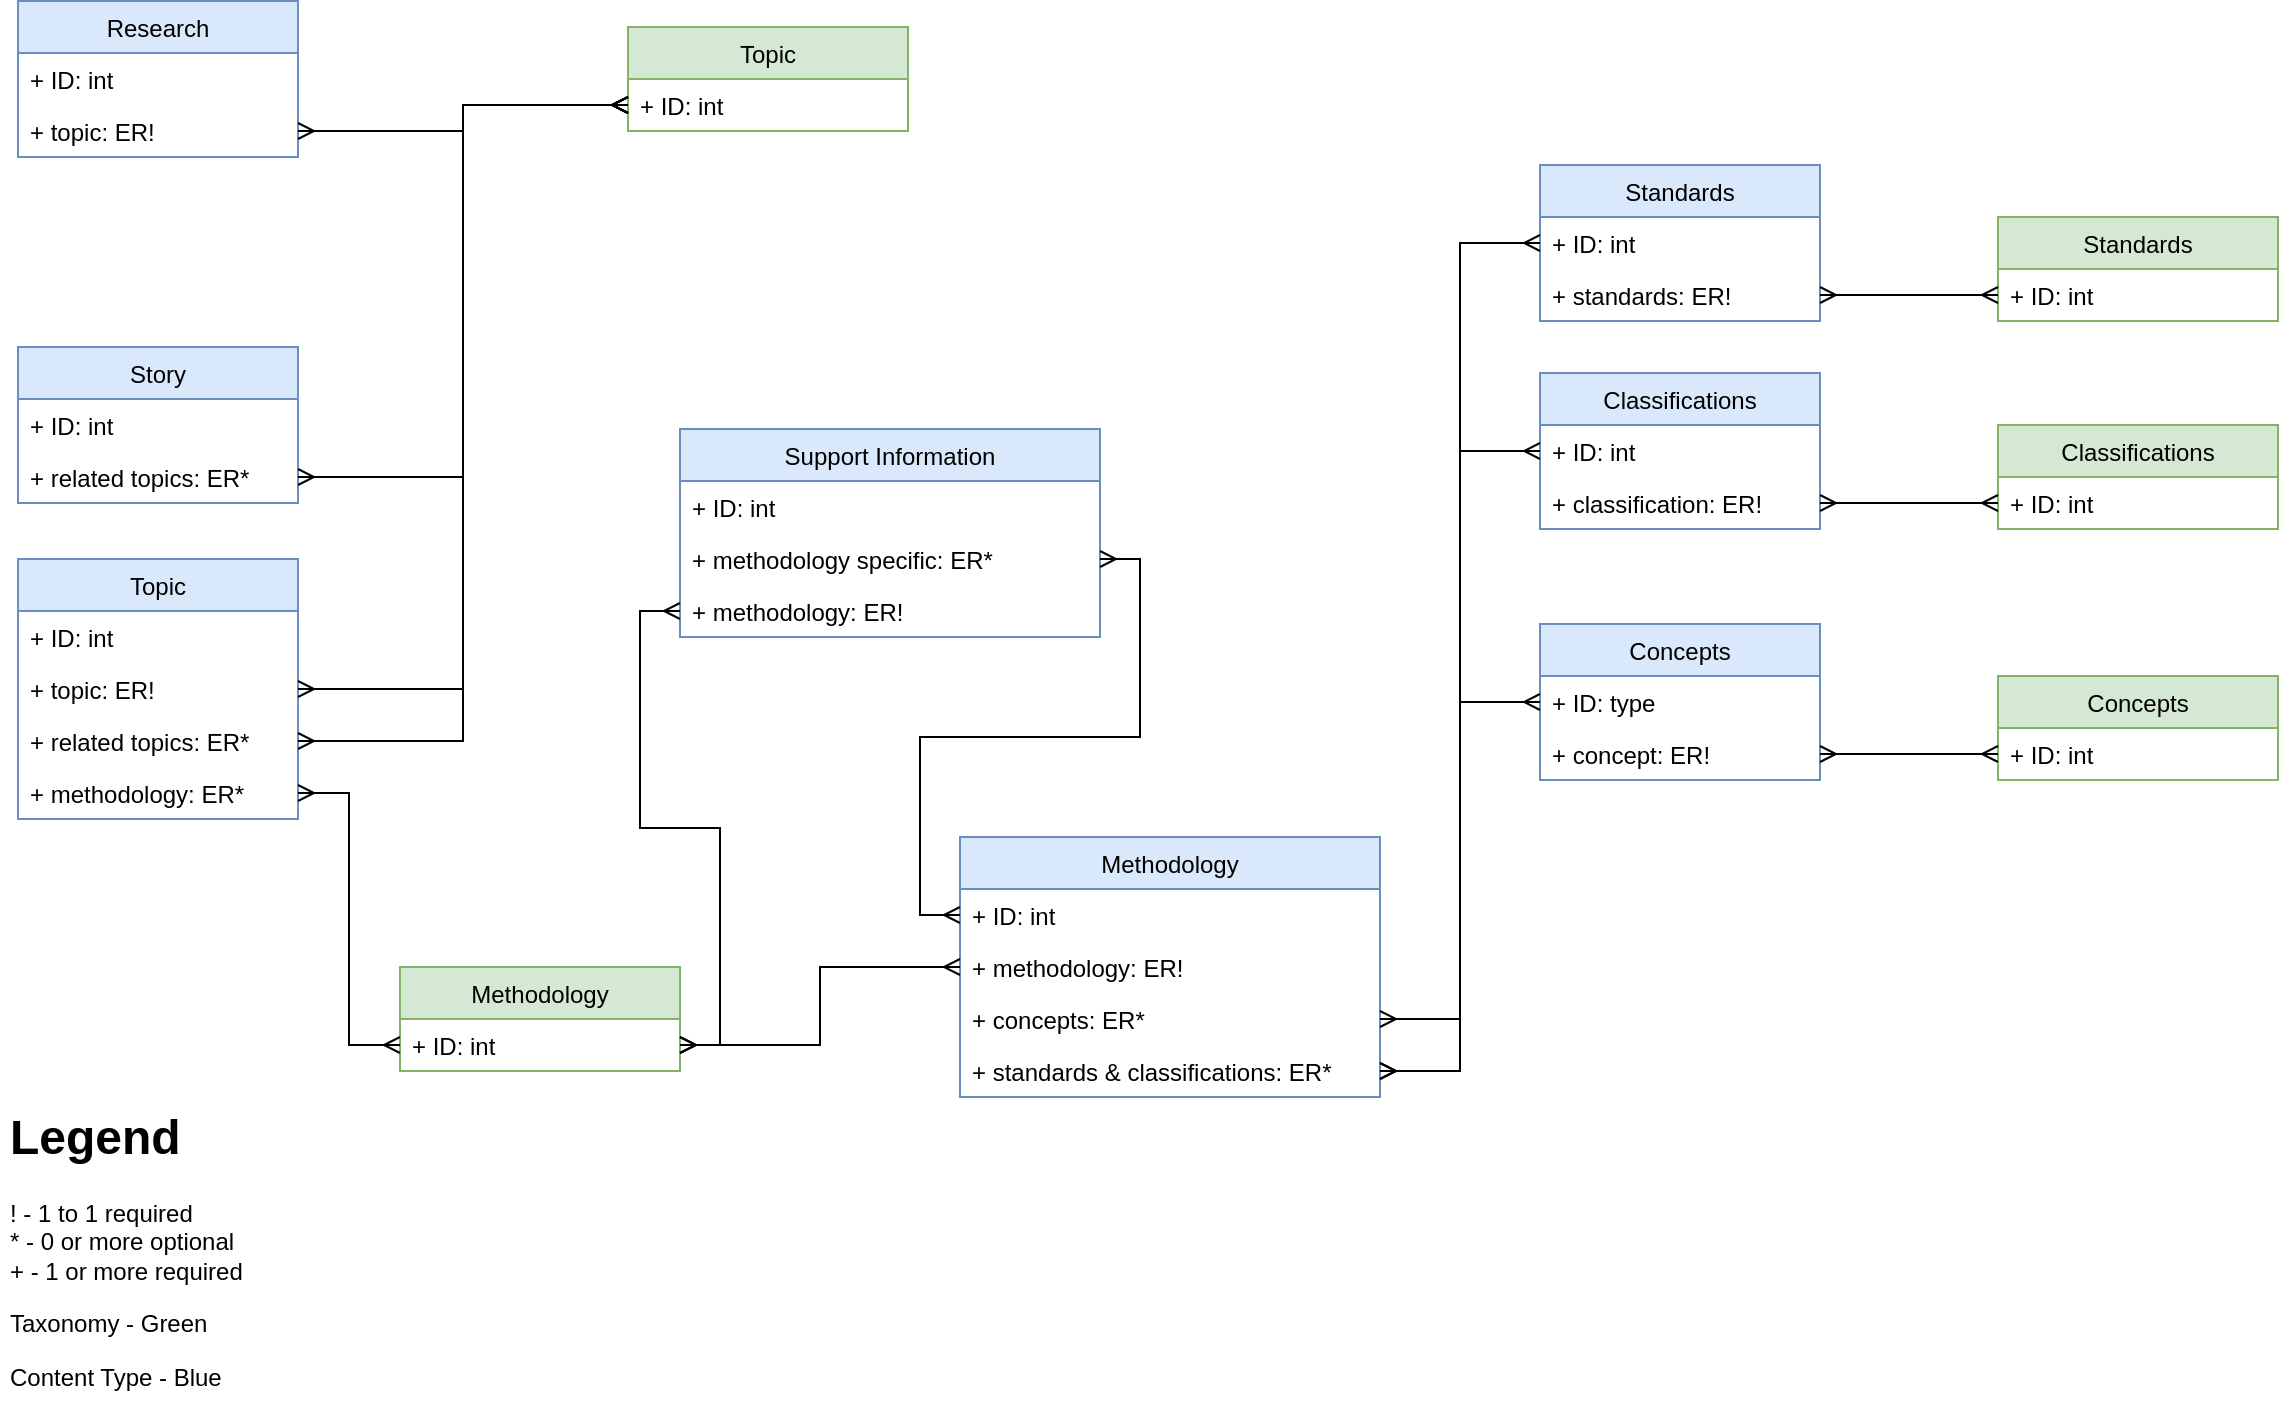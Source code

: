 <mxfile version="10.6.0" type="github"><diagram id="DFdjLmH--7BQ0OchgYfs" name="Page-1"><mxGraphModel dx="1394" dy="796" grid="1" gridSize="10" guides="1" tooltips="1" connect="1" arrows="1" fold="1" page="1" pageScale="1" pageWidth="1169" pageHeight="827" math="0" shadow="0"><root><mxCell id="0"/><mxCell id="1" parent="0"/><mxCell id="3SK7bCxew-deCFF26wQy-1" value="Topic" style="swimlane;fontStyle=0;childLayout=stackLayout;horizontal=1;startSize=26;fillColor=#d5e8d4;horizontalStack=0;resizeParent=1;resizeParentMax=0;resizeLast=0;collapsible=1;marginBottom=0;strokeColor=#82b366;" vertex="1" parent="1"><mxGeometry x="324" y="36.5" width="140" height="52" as="geometry"><mxRectangle x="60" y="40" width="60" height="26" as="alternateBounds"/></mxGeometry></mxCell><mxCell id="3SK7bCxew-deCFF26wQy-2" value="+ ID: int" style="text;strokeColor=none;fillColor=none;align=left;verticalAlign=top;spacingLeft=4;spacingRight=4;overflow=hidden;rotatable=0;points=[[0,0.5],[1,0.5]];portConstraint=eastwest;" vertex="1" parent="3SK7bCxew-deCFF26wQy-1"><mxGeometry y="26" width="140" height="26" as="geometry"/></mxCell><mxCell id="3SK7bCxew-deCFF26wQy-5" value="Methodology" style="swimlane;fontStyle=0;childLayout=stackLayout;horizontal=1;startSize=26;fillColor=#d5e8d4;horizontalStack=0;resizeParent=1;resizeParentMax=0;resizeLast=0;collapsible=1;marginBottom=0;strokeColor=#82b366;" vertex="1" parent="1"><mxGeometry x="210" y="506.5" width="140" height="52" as="geometry"><mxRectangle x="20" y="202" width="100" height="26" as="alternateBounds"/></mxGeometry></mxCell><mxCell id="3SK7bCxew-deCFF26wQy-6" value="+ ID: int" style="text;strokeColor=none;fillColor=none;align=left;verticalAlign=top;spacingLeft=4;spacingRight=4;overflow=hidden;rotatable=0;points=[[0,0.5],[1,0.5]];portConstraint=eastwest;" vertex="1" parent="3SK7bCxew-deCFF26wQy-5"><mxGeometry y="26" width="140" height="26" as="geometry"/></mxCell><mxCell id="3SK7bCxew-deCFF26wQy-9" value="Standards" style="swimlane;fontStyle=0;childLayout=stackLayout;horizontal=1;startSize=26;fillColor=#d5e8d4;horizontalStack=0;resizeParent=1;resizeParentMax=0;resizeLast=0;collapsible=1;marginBottom=0;strokeColor=#82b366;" vertex="1" parent="1"><mxGeometry x="1009" y="131.5" width="140" height="52" as="geometry"><mxRectangle x="650" y="312" width="90" height="26" as="alternateBounds"/></mxGeometry></mxCell><mxCell id="3SK7bCxew-deCFF26wQy-10" value="+ ID: int" style="text;strokeColor=none;fillColor=none;align=left;verticalAlign=top;spacingLeft=4;spacingRight=4;overflow=hidden;rotatable=0;points=[[0,0.5],[1,0.5]];portConstraint=eastwest;" vertex="1" parent="3SK7bCxew-deCFF26wQy-9"><mxGeometry y="26" width="140" height="26" as="geometry"/></mxCell><mxCell id="3SK7bCxew-deCFF26wQy-13" value="Classifications" style="swimlane;fontStyle=0;childLayout=stackLayout;horizontal=1;startSize=26;fillColor=#d5e8d4;horizontalStack=0;resizeParent=1;resizeParentMax=0;resizeLast=0;collapsible=1;marginBottom=0;strokeColor=#82b366;" vertex="1" parent="1"><mxGeometry x="1009" y="235.5" width="140" height="52" as="geometry"><mxRectangle x="1009" y="92.5" width="110" height="26" as="alternateBounds"/></mxGeometry></mxCell><mxCell id="3SK7bCxew-deCFF26wQy-14" value="+ ID: int" style="text;strokeColor=none;fillColor=none;align=left;verticalAlign=top;spacingLeft=4;spacingRight=4;overflow=hidden;rotatable=0;points=[[0,0.5],[1,0.5]];portConstraint=eastwest;" vertex="1" parent="3SK7bCxew-deCFF26wQy-13"><mxGeometry y="26" width="140" height="26" as="geometry"/></mxCell><mxCell id="3SK7bCxew-deCFF26wQy-17" value="Concepts" style="swimlane;fontStyle=0;childLayout=stackLayout;horizontal=1;startSize=26;fillColor=#d5e8d4;horizontalStack=0;resizeParent=1;resizeParentMax=0;resizeLast=0;collapsible=1;marginBottom=0;strokeColor=#82b366;" vertex="1" parent="1"><mxGeometry x="1009" y="361" width="140" height="52" as="geometry"><mxRectangle x="720" y="371" width="80" height="26" as="alternateBounds"/></mxGeometry></mxCell><mxCell id="3SK7bCxew-deCFF26wQy-18" value="+ ID: int" style="text;strokeColor=none;fillColor=none;align=left;verticalAlign=top;spacingLeft=4;spacingRight=4;overflow=hidden;rotatable=0;points=[[0,0.5],[1,0.5]];portConstraint=eastwest;" vertex="1" parent="3SK7bCxew-deCFF26wQy-17"><mxGeometry y="26" width="140" height="26" as="geometry"/></mxCell><mxCell id="3SK7bCxew-deCFF26wQy-21" value="Topic" style="swimlane;fontStyle=0;childLayout=stackLayout;horizontal=1;startSize=26;fillColor=#dae8fc;horizontalStack=0;resizeParent=1;resizeParentMax=0;resizeLast=0;collapsible=1;marginBottom=0;strokeColor=#6c8ebf;" vertex="1" parent="1"><mxGeometry x="19" y="302.5" width="140" height="130" as="geometry"><mxRectangle x="330" y="46" width="60" height="26" as="alternateBounds"/></mxGeometry></mxCell><mxCell id="3SK7bCxew-deCFF26wQy-22" value="+ ID: int" style="text;strokeColor=none;fillColor=none;align=left;verticalAlign=top;spacingLeft=4;spacingRight=4;overflow=hidden;rotatable=0;points=[[0,0.5],[1,0.5]];portConstraint=eastwest;" vertex="1" parent="3SK7bCxew-deCFF26wQy-21"><mxGeometry y="26" width="140" height="26" as="geometry"/></mxCell><mxCell id="3SK7bCxew-deCFF26wQy-49" value="+ topic: ER!" style="text;strokeColor=none;fillColor=none;align=left;verticalAlign=top;spacingLeft=4;spacingRight=4;overflow=hidden;rotatable=0;points=[[0,0.5],[1,0.5]];portConstraint=eastwest;" vertex="1" parent="3SK7bCxew-deCFF26wQy-21"><mxGeometry y="52" width="140" height="26" as="geometry"/></mxCell><mxCell id="3SK7bCxew-deCFF26wQy-67" value="+ related topics: ER*" style="text;strokeColor=none;fillColor=none;align=left;verticalAlign=top;spacingLeft=4;spacingRight=4;overflow=hidden;rotatable=0;points=[[0,0.5],[1,0.5]];portConstraint=eastwest;" vertex="1" parent="3SK7bCxew-deCFF26wQy-21"><mxGeometry y="78" width="140" height="26" as="geometry"/></mxCell><mxCell id="3SK7bCxew-deCFF26wQy-66" value="+ methodology: ER*" style="text;strokeColor=none;fillColor=none;align=left;verticalAlign=top;spacingLeft=4;spacingRight=4;overflow=hidden;rotatable=0;points=[[0,0.5],[1,0.5]];portConstraint=eastwest;" vertex="1" parent="3SK7bCxew-deCFF26wQy-21"><mxGeometry y="104" width="140" height="26" as="geometry"/></mxCell><mxCell id="3SK7bCxew-deCFF26wQy-25" value="Methodology" style="swimlane;fontStyle=0;childLayout=stackLayout;horizontal=1;startSize=26;fillColor=#dae8fc;horizontalStack=0;resizeParent=1;resizeParentMax=0;resizeLast=0;collapsible=1;marginBottom=0;strokeColor=#6c8ebf;" vertex="1" parent="1"><mxGeometry x="490" y="441.5" width="210" height="130" as="geometry"><mxRectangle x="310" y="271" width="100" height="26" as="alternateBounds"/></mxGeometry></mxCell><mxCell id="3SK7bCxew-deCFF26wQy-26" value="+ ID: int" style="text;strokeColor=none;fillColor=none;align=left;verticalAlign=top;spacingLeft=4;spacingRight=4;overflow=hidden;rotatable=0;points=[[0,0.5],[1,0.5]];portConstraint=eastwest;" vertex="1" parent="3SK7bCxew-deCFF26wQy-25"><mxGeometry y="26" width="210" height="26" as="geometry"/></mxCell><mxCell id="3SK7bCxew-deCFF26wQy-27" value="+ methodology: ER!" style="text;strokeColor=none;fillColor=none;align=left;verticalAlign=top;spacingLeft=4;spacingRight=4;overflow=hidden;rotatable=0;points=[[0,0.5],[1,0.5]];portConstraint=eastwest;" vertex="1" parent="3SK7bCxew-deCFF26wQy-25"><mxGeometry y="52" width="210" height="26" as="geometry"/></mxCell><mxCell id="3SK7bCxew-deCFF26wQy-46" value="+ concepts: ER*&#10;" style="text;strokeColor=none;fillColor=none;align=left;verticalAlign=top;spacingLeft=4;spacingRight=4;overflow=hidden;rotatable=0;points=[[0,0.5],[1,0.5]];portConstraint=eastwest;" vertex="1" parent="3SK7bCxew-deCFF26wQy-25"><mxGeometry y="78" width="210" height="26" as="geometry"/></mxCell><mxCell id="3SK7bCxew-deCFF26wQy-28" value="+ standards &amp; classifications: ER*&#10;" style="text;strokeColor=none;fillColor=none;align=left;verticalAlign=top;spacingLeft=4;spacingRight=4;overflow=hidden;rotatable=0;points=[[0,0.5],[1,0.5]];portConstraint=eastwest;" vertex="1" parent="3SK7bCxew-deCFF26wQy-25"><mxGeometry y="104" width="210" height="26" as="geometry"/></mxCell><mxCell id="3SK7bCxew-deCFF26wQy-29" value="Standards" style="swimlane;fontStyle=0;childLayout=stackLayout;horizontal=1;startSize=26;fillColor=#dae8fc;horizontalStack=0;resizeParent=1;resizeParentMax=0;resizeLast=0;collapsible=1;marginBottom=0;strokeColor=#6c8ebf;" vertex="1" parent="1"><mxGeometry x="780" y="105.5" width="140" height="78" as="geometry"><mxRectangle x="460" y="139" width="90" height="26" as="alternateBounds"/></mxGeometry></mxCell><mxCell id="3SK7bCxew-deCFF26wQy-30" value="+ ID: int" style="text;strokeColor=none;fillColor=none;align=left;verticalAlign=top;spacingLeft=4;spacingRight=4;overflow=hidden;rotatable=0;points=[[0,0.5],[1,0.5]];portConstraint=eastwest;" vertex="1" parent="3SK7bCxew-deCFF26wQy-29"><mxGeometry y="26" width="140" height="26" as="geometry"/></mxCell><mxCell id="3SK7bCxew-deCFF26wQy-31" value="+ standards: ER!" style="text;strokeColor=none;fillColor=none;align=left;verticalAlign=top;spacingLeft=4;spacingRight=4;overflow=hidden;rotatable=0;points=[[0,0.5],[1,0.5]];portConstraint=eastwest;" vertex="1" parent="3SK7bCxew-deCFF26wQy-29"><mxGeometry y="52" width="140" height="26" as="geometry"/></mxCell><mxCell id="3SK7bCxew-deCFF26wQy-33" value="Classifications" style="swimlane;fontStyle=0;childLayout=stackLayout;horizontal=1;startSize=26;fillColor=#dae8fc;horizontalStack=0;resizeParent=1;resizeParentMax=0;resizeLast=0;collapsible=1;marginBottom=0;strokeColor=#6c8ebf;" vertex="1" parent="1"><mxGeometry x="780" y="209.5" width="140" height="78" as="geometry"><mxRectangle x="520" y="336" width="110" height="26" as="alternateBounds"/></mxGeometry></mxCell><mxCell id="3SK7bCxew-deCFF26wQy-34" value="+ ID: int" style="text;strokeColor=none;fillColor=none;align=left;verticalAlign=top;spacingLeft=4;spacingRight=4;overflow=hidden;rotatable=0;points=[[0,0.5],[1,0.5]];portConstraint=eastwest;" vertex="1" parent="3SK7bCxew-deCFF26wQy-33"><mxGeometry y="26" width="140" height="26" as="geometry"/></mxCell><mxCell id="3SK7bCxew-deCFF26wQy-35" value="+ classification: ER!" style="text;strokeColor=none;fillColor=none;align=left;verticalAlign=top;spacingLeft=4;spacingRight=4;overflow=hidden;rotatable=0;points=[[0,0.5],[1,0.5]];portConstraint=eastwest;" vertex="1" parent="3SK7bCxew-deCFF26wQy-33"><mxGeometry y="52" width="140" height="26" as="geometry"/></mxCell><mxCell id="3SK7bCxew-deCFF26wQy-41" value="Concepts" style="swimlane;fontStyle=0;childLayout=stackLayout;horizontal=1;startSize=26;fillColor=#dae8fc;horizontalStack=0;resizeParent=1;resizeParentMax=0;resizeLast=0;collapsible=1;marginBottom=0;strokeColor=#6c8ebf;" vertex="1" parent="1"><mxGeometry x="780" y="335" width="140" height="78" as="geometry"><mxRectangle x="530" y="540" width="80" height="26" as="alternateBounds"/></mxGeometry></mxCell><mxCell id="3SK7bCxew-deCFF26wQy-42" value="+ ID: type" style="text;strokeColor=none;fillColor=none;align=left;verticalAlign=top;spacingLeft=4;spacingRight=4;overflow=hidden;rotatable=0;points=[[0,0.5],[1,0.5]];portConstraint=eastwest;" vertex="1" parent="3SK7bCxew-deCFF26wQy-41"><mxGeometry y="26" width="140" height="26" as="geometry"/></mxCell><mxCell id="3SK7bCxew-deCFF26wQy-43" value="+ concept: ER!" style="text;strokeColor=none;fillColor=none;align=left;verticalAlign=top;spacingLeft=4;spacingRight=4;overflow=hidden;rotatable=0;points=[[0,0.5],[1,0.5]];portConstraint=eastwest;" vertex="1" parent="3SK7bCxew-deCFF26wQy-41"><mxGeometry y="52" width="140" height="26" as="geometry"/></mxCell><mxCell id="3SK7bCxew-deCFF26wQy-47" style="edgeStyle=orthogonalEdgeStyle;rounded=0;orthogonalLoop=1;jettySize=auto;html=1;entryX=1;entryY=0.5;entryDx=0;entryDy=0;startArrow=ERmany;startFill=0;endArrow=ERmany;endFill=0;" edge="1" parent="1" source="3SK7bCxew-deCFF26wQy-27" target="3SK7bCxew-deCFF26wQy-6"><mxGeometry relative="1" as="geometry"/></mxCell><mxCell id="3SK7bCxew-deCFF26wQy-52" style="edgeStyle=orthogonalEdgeStyle;rounded=0;orthogonalLoop=1;jettySize=auto;html=1;startArrow=ERmany;startFill=0;endArrow=ERmany;endFill=0;" edge="1" parent="1" source="3SK7bCxew-deCFF26wQy-49" target="3SK7bCxew-deCFF26wQy-2"><mxGeometry relative="1" as="geometry"/></mxCell><mxCell id="3SK7bCxew-deCFF26wQy-55" style="edgeStyle=orthogonalEdgeStyle;rounded=0;orthogonalLoop=1;jettySize=auto;html=1;startArrow=ERmany;startFill=0;endArrow=ERmany;endFill=0;" edge="1" parent="1" source="3SK7bCxew-deCFF26wQy-31" target="3SK7bCxew-deCFF26wQy-10"><mxGeometry relative="1" as="geometry"/></mxCell><mxCell id="3SK7bCxew-deCFF26wQy-60" style="edgeStyle=orthogonalEdgeStyle;rounded=0;orthogonalLoop=1;jettySize=auto;html=1;startArrow=ERmany;startFill=0;endArrow=ERmany;endFill=0;" edge="1" parent="1" source="3SK7bCxew-deCFF26wQy-43" target="3SK7bCxew-deCFF26wQy-18"><mxGeometry relative="1" as="geometry"/></mxCell><mxCell id="3SK7bCxew-deCFF26wQy-62" style="edgeStyle=orthogonalEdgeStyle;rounded=0;orthogonalLoop=1;jettySize=auto;html=1;entryX=0;entryY=0.5;entryDx=0;entryDy=0;startArrow=ERmany;startFill=0;endArrow=ERmany;endFill=0;" edge="1" parent="1" source="3SK7bCxew-deCFF26wQy-28" target="3SK7bCxew-deCFF26wQy-30"><mxGeometry relative="1" as="geometry"/></mxCell><mxCell id="3SK7bCxew-deCFF26wQy-63" style="edgeStyle=orthogonalEdgeStyle;rounded=0;orthogonalLoop=1;jettySize=auto;html=1;startArrow=ERmany;startFill=0;endArrow=ERmany;endFill=0;" edge="1" parent="1" source="3SK7bCxew-deCFF26wQy-28" target="3SK7bCxew-deCFF26wQy-34"><mxGeometry relative="1" as="geometry"/></mxCell><mxCell id="3SK7bCxew-deCFF26wQy-68" style="edgeStyle=orthogonalEdgeStyle;rounded=0;orthogonalLoop=1;jettySize=auto;html=1;startArrow=ERmany;startFill=0;endArrow=ERmany;endFill=0;" edge="1" parent="1" source="3SK7bCxew-deCFF26wQy-67" target="3SK7bCxew-deCFF26wQy-2"><mxGeometry relative="1" as="geometry"/></mxCell><mxCell id="3SK7bCxew-deCFF26wQy-70" style="edgeStyle=orthogonalEdgeStyle;rounded=0;orthogonalLoop=1;jettySize=auto;html=1;startArrow=ERmany;startFill=0;endArrow=ERmany;endFill=0;" edge="1" parent="1" source="3SK7bCxew-deCFF26wQy-46" target="3SK7bCxew-deCFF26wQy-42"><mxGeometry relative="1" as="geometry"><mxPoint x="779" y="552.5" as="targetPoint"/></mxGeometry></mxCell><mxCell id="3SK7bCxew-deCFF26wQy-71" value="Story" style="swimlane;fontStyle=0;childLayout=stackLayout;horizontal=1;startSize=26;fillColor=#dae8fc;horizontalStack=0;resizeParent=1;resizeParentMax=0;resizeLast=0;collapsible=1;marginBottom=0;strokeColor=#6c8ebf;" vertex="1" parent="1"><mxGeometry x="19" y="196.5" width="140" height="78" as="geometry"/></mxCell><mxCell id="3SK7bCxew-deCFF26wQy-72" value="+ ID: int" style="text;strokeColor=none;fillColor=none;align=left;verticalAlign=top;spacingLeft=4;spacingRight=4;overflow=hidden;rotatable=0;points=[[0,0.5],[1,0.5]];portConstraint=eastwest;" vertex="1" parent="3SK7bCxew-deCFF26wQy-71"><mxGeometry y="26" width="140" height="26" as="geometry"/></mxCell><mxCell id="3SK7bCxew-deCFF26wQy-74" value="+ related topics: ER*" style="text;strokeColor=none;fillColor=none;align=left;verticalAlign=top;spacingLeft=4;spacingRight=4;overflow=hidden;rotatable=0;points=[[0,0.5],[1,0.5]];portConstraint=eastwest;" vertex="1" parent="3SK7bCxew-deCFF26wQy-71"><mxGeometry y="52" width="140" height="26" as="geometry"/></mxCell><mxCell id="3SK7bCxew-deCFF26wQy-75" style="edgeStyle=orthogonalEdgeStyle;rounded=0;orthogonalLoop=1;jettySize=auto;html=1;startArrow=ERmany;startFill=0;endArrow=ERmany;endFill=0;" edge="1" parent="1" source="3SK7bCxew-deCFF26wQy-2" target="3SK7bCxew-deCFF26wQy-74"><mxGeometry relative="1" as="geometry"/></mxCell><mxCell id="3SK7bCxew-deCFF26wQy-76" value="Support Information" style="swimlane;fontStyle=0;childLayout=stackLayout;horizontal=1;startSize=26;fillColor=#dae8fc;horizontalStack=0;resizeParent=1;resizeParentMax=0;resizeLast=0;collapsible=1;marginBottom=0;strokeColor=#6c8ebf;" vertex="1" parent="1"><mxGeometry x="350" y="237.5" width="210" height="104" as="geometry"/></mxCell><mxCell id="3SK7bCxew-deCFF26wQy-77" value="+ ID: int" style="text;strokeColor=none;fillColor=none;align=left;verticalAlign=top;spacingLeft=4;spacingRight=4;overflow=hidden;rotatable=0;points=[[0,0.5],[1,0.5]];portConstraint=eastwest;" vertex="1" parent="3SK7bCxew-deCFF26wQy-76"><mxGeometry y="26" width="210" height="26" as="geometry"/></mxCell><mxCell id="3SK7bCxew-deCFF26wQy-78" value="+ methodology specific: ER*" style="text;strokeColor=none;fillColor=none;align=left;verticalAlign=top;spacingLeft=4;spacingRight=4;overflow=hidden;rotatable=0;points=[[0,0.5],[1,0.5]];portConstraint=eastwest;" vertex="1" parent="3SK7bCxew-deCFF26wQy-76"><mxGeometry y="52" width="210" height="26" as="geometry"/></mxCell><mxCell id="3SK7bCxew-deCFF26wQy-79" value="+ methodology: ER!" style="text;strokeColor=none;fillColor=none;align=left;verticalAlign=top;spacingLeft=4;spacingRight=4;overflow=hidden;rotatable=0;points=[[0,0.5],[1,0.5]];portConstraint=eastwest;" vertex="1" parent="3SK7bCxew-deCFF26wQy-76"><mxGeometry y="78" width="210" height="26" as="geometry"/></mxCell><mxCell id="3SK7bCxew-deCFF26wQy-80" style="edgeStyle=orthogonalEdgeStyle;rounded=0;orthogonalLoop=1;jettySize=auto;html=1;startArrow=ERmany;startFill=0;endArrow=ERmany;endFill=0;" edge="1" parent="1" source="3SK7bCxew-deCFF26wQy-78" target="3SK7bCxew-deCFF26wQy-26"><mxGeometry relative="1" as="geometry"><mxPoint x="459" y="622.5" as="targetPoint"/></mxGeometry></mxCell><mxCell id="3SK7bCxew-deCFF26wQy-81" style="edgeStyle=orthogonalEdgeStyle;rounded=0;orthogonalLoop=1;jettySize=auto;html=1;startArrow=ERmany;startFill=0;endArrow=ERmany;endFill=0;" edge="1" parent="1" source="3SK7bCxew-deCFF26wQy-79" target="3SK7bCxew-deCFF26wQy-6"><mxGeometry relative="1" as="geometry"/></mxCell><mxCell id="3SK7bCxew-deCFF26wQy-82" value="Research" style="swimlane;fontStyle=0;childLayout=stackLayout;horizontal=1;startSize=26;fillColor=#dae8fc;horizontalStack=0;resizeParent=1;resizeParentMax=0;resizeLast=0;collapsible=1;marginBottom=0;strokeColor=#6c8ebf;" vertex="1" parent="1"><mxGeometry x="19" y="23.5" width="140" height="78" as="geometry"/></mxCell><mxCell id="3SK7bCxew-deCFF26wQy-83" value="+ ID: int" style="text;strokeColor=none;fillColor=none;align=left;verticalAlign=top;spacingLeft=4;spacingRight=4;overflow=hidden;rotatable=0;points=[[0,0.5],[1,0.5]];portConstraint=eastwest;" vertex="1" parent="3SK7bCxew-deCFF26wQy-82"><mxGeometry y="26" width="140" height="26" as="geometry"/></mxCell><mxCell id="3SK7bCxew-deCFF26wQy-84" value="+ topic: ER!" style="text;strokeColor=none;fillColor=none;align=left;verticalAlign=top;spacingLeft=4;spacingRight=4;overflow=hidden;rotatable=0;points=[[0,0.5],[1,0.5]];portConstraint=eastwest;" vertex="1" parent="3SK7bCxew-deCFF26wQy-82"><mxGeometry y="52" width="140" height="26" as="geometry"/></mxCell><mxCell id="3SK7bCxew-deCFF26wQy-86" style="edgeStyle=orthogonalEdgeStyle;rounded=0;orthogonalLoop=1;jettySize=auto;html=1;startArrow=ERmany;startFill=0;endArrow=ERmany;endFill=0;" edge="1" parent="1" source="3SK7bCxew-deCFF26wQy-84" target="3SK7bCxew-deCFF26wQy-2"><mxGeometry relative="1" as="geometry"/></mxCell><mxCell id="3SK7bCxew-deCFF26wQy-87" style="edgeStyle=orthogonalEdgeStyle;rounded=0;orthogonalLoop=1;jettySize=auto;html=1;startArrow=ERmany;startFill=0;endArrow=ERmany;endFill=0;" edge="1" parent="1" source="3SK7bCxew-deCFF26wQy-66" target="3SK7bCxew-deCFF26wQy-6"><mxGeometry relative="1" as="geometry"/></mxCell><mxCell id="3SK7bCxew-deCFF26wQy-89" style="edgeStyle=orthogonalEdgeStyle;rounded=0;orthogonalLoop=1;jettySize=auto;html=1;startArrow=ERmany;startFill=0;endArrow=ERmany;endFill=0;" edge="1" parent="1" source="3SK7bCxew-deCFF26wQy-35" target="3SK7bCxew-deCFF26wQy-14"><mxGeometry relative="1" as="geometry"/></mxCell><mxCell id="3SK7bCxew-deCFF26wQy-90" value="&lt;h1&gt;Legend&lt;/h1&gt;&lt;p&gt;! - 1 to 1 required&lt;br&gt;* - 0 or more optional&lt;br&gt;+ - 1 or more required&lt;/p&gt;&lt;p&gt;Taxonomy - Green&lt;/p&gt;&lt;p&gt;Content Type - Blue&lt;/p&gt;&lt;p&gt;&lt;br&gt;&lt;/p&gt;" style="text;html=1;strokeColor=none;fillColor=none;spacing=5;spacingTop=-20;whiteSpace=wrap;overflow=hidden;rounded=0;" vertex="1" parent="1"><mxGeometry x="10" y="572" width="190" height="159" as="geometry"/></mxCell></root></mxGraphModel></diagram></mxfile>